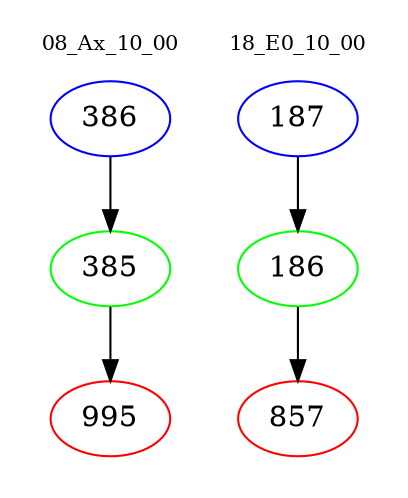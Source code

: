digraph{
subgraph cluster_0 {
color = white
label = "08_Ax_10_00";
fontsize=10;
T0_386 [label="386", color="blue"]
T0_386 -> T0_385 [color="black"]
T0_385 [label="385", color="green"]
T0_385 -> T0_995 [color="black"]
T0_995 [label="995", color="red"]
}
subgraph cluster_1 {
color = white
label = "18_E0_10_00";
fontsize=10;
T1_187 [label="187", color="blue"]
T1_187 -> T1_186 [color="black"]
T1_186 [label="186", color="green"]
T1_186 -> T1_857 [color="black"]
T1_857 [label="857", color="red"]
}
}
